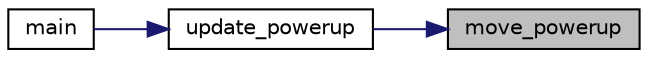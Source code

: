 digraph "move_powerup"
{
 // LATEX_PDF_SIZE
  edge [fontname="Helvetica",fontsize="10",labelfontname="Helvetica",labelfontsize="10"];
  node [fontname="Helvetica",fontsize="10",shape=record];
  rankdir="RL";
  Node1 [label="move_powerup",height=0.2,width=0.4,color="black", fillcolor="grey75", style="filled", fontcolor="black",tooltip="Function that move the powerup."];
  Node1 -> Node2 [dir="back",color="midnightblue",fontsize="10",style="solid",fontname="Helvetica"];
  Node2 [label="update_powerup",height=0.2,width=0.4,color="black", fillcolor="white", style="filled",URL="$main_8c.html#a85a8b9c08bab86b80e9584d5845b6a06",tooltip="Function that do the actions on the powerup like move it, draw it."];
  Node2 -> Node3 [dir="back",color="midnightblue",fontsize="10",style="solid",fontname="Helvetica"];
  Node3 [label="main",height=0.2,width=0.4,color="black", fillcolor="white", style="filled",URL="$main_8c.html#abf9e6b7e6f15df4b525a2e7705ba3089",tooltip="Main function of the project contain the game loop."];
}
